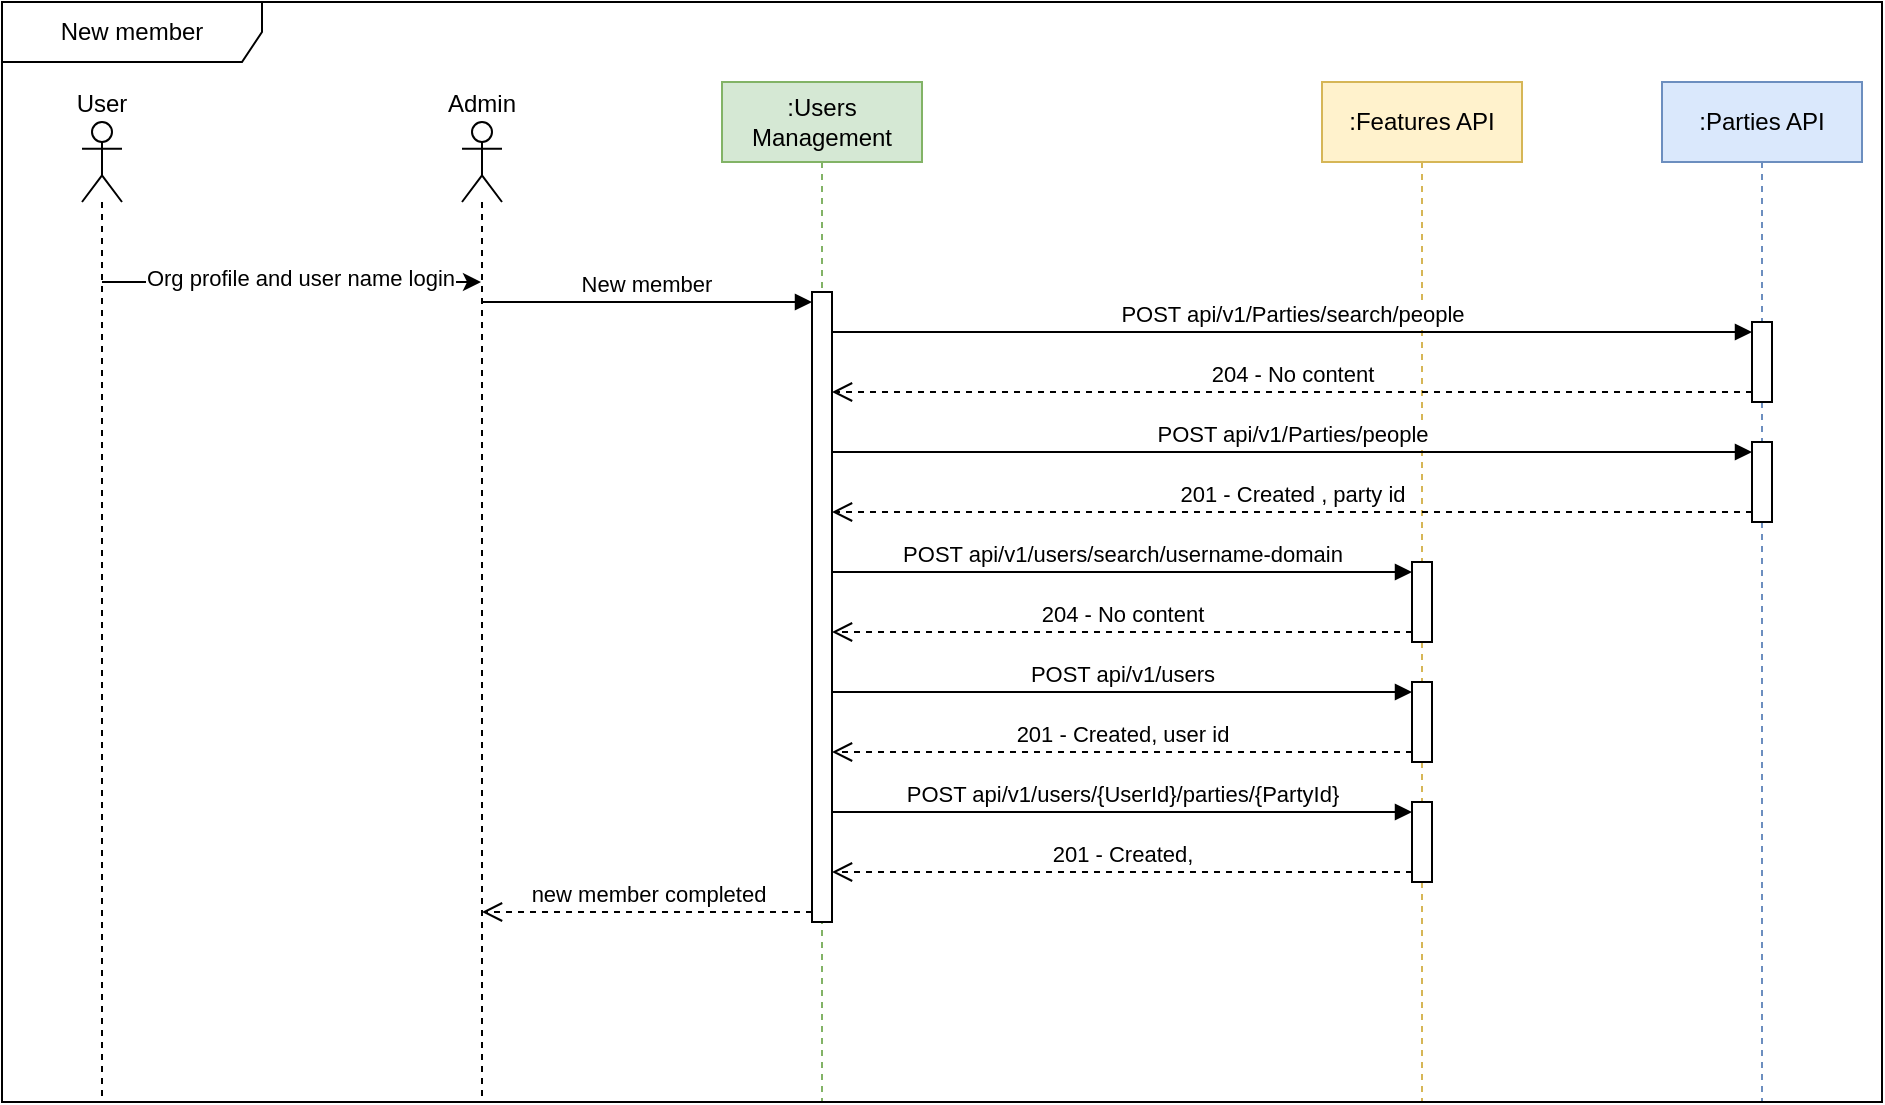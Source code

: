 <mxfile version="21.7.2" type="github">
  <diagram name="Page-1" id="2YBvvXClWsGukQMizWep">
    <mxGraphModel dx="1216" dy="558" grid="1" gridSize="10" guides="1" tooltips="1" connect="1" arrows="1" fold="1" page="1" pageScale="1" pageWidth="850" pageHeight="1100" math="0" shadow="0">
      <root>
        <mxCell id="0" />
        <mxCell id="1" parent="0" />
        <mxCell id="IPORaski806ezNV8seyP-15" style="edgeStyle=orthogonalEdgeStyle;rounded=0;orthogonalLoop=1;jettySize=auto;html=1;curved=0;" edge="1" parent="1" source="IPORaski806ezNV8seyP-13" target="IPORaski806ezNV8seyP-14">
          <mxGeometry relative="1" as="geometry">
            <Array as="points">
              <mxPoint x="190" y="200" />
              <mxPoint x="190" y="200" />
            </Array>
          </mxGeometry>
        </mxCell>
        <mxCell id="IPORaski806ezNV8seyP-16" value="Org profile and user name login" style="edgeLabel;html=1;align=center;verticalAlign=middle;resizable=0;points=[];" vertex="1" connectable="0" parent="IPORaski806ezNV8seyP-15">
          <mxGeometry x="0.045" y="2" relative="1" as="geometry">
            <mxPoint as="offset" />
          </mxGeometry>
        </mxCell>
        <mxCell id="IPORaski806ezNV8seyP-13" value="User" style="shape=umlLifeline;perimeter=lifelinePerimeter;whiteSpace=wrap;html=1;container=1;dropTarget=0;collapsible=0;recursiveResize=0;outlineConnect=0;portConstraint=eastwest;newEdgeStyle={&quot;curved&quot;:0,&quot;rounded&quot;:0};participant=umlActor;horizontal=1;verticalAlign=bottom;labelPosition=center;verticalLabelPosition=top;align=center;" vertex="1" parent="1">
          <mxGeometry x="50" y="120" width="20" height="490" as="geometry" />
        </mxCell>
        <mxCell id="IPORaski806ezNV8seyP-14" value="Admin" style="shape=umlLifeline;perimeter=lifelinePerimeter;whiteSpace=wrap;html=1;container=1;dropTarget=0;collapsible=0;recursiveResize=0;outlineConnect=0;portConstraint=eastwest;newEdgeStyle={&quot;curved&quot;:0,&quot;rounded&quot;:0};participant=umlActor;horizontal=1;verticalAlign=bottom;labelPosition=center;verticalLabelPosition=top;align=center;" vertex="1" parent="1">
          <mxGeometry x="240" y="120" width="20" height="490" as="geometry" />
        </mxCell>
        <mxCell id="IPORaski806ezNV8seyP-17" value=":Users Management" style="shape=umlLifeline;perimeter=lifelinePerimeter;whiteSpace=wrap;html=1;container=1;dropTarget=0;collapsible=0;recursiveResize=0;outlineConnect=0;portConstraint=eastwest;newEdgeStyle={&quot;curved&quot;:0,&quot;rounded&quot;:0};fillColor=#d5e8d4;strokeColor=#82b366;" vertex="1" parent="1">
          <mxGeometry x="370" y="100" width="100" height="510" as="geometry" />
        </mxCell>
        <mxCell id="IPORaski806ezNV8seyP-18" value="" style="html=1;points=[[0,0,0,0,5],[0,1,0,0,-5],[1,0,0,0,5],[1,1,0,0,-5]];perimeter=orthogonalPerimeter;outlineConnect=0;targetShapes=umlLifeline;portConstraint=eastwest;newEdgeStyle={&quot;curved&quot;:0,&quot;rounded&quot;:0};" vertex="1" parent="IPORaski806ezNV8seyP-17">
          <mxGeometry x="45" y="105" width="10" height="315" as="geometry" />
        </mxCell>
        <mxCell id="IPORaski806ezNV8seyP-19" value="New member" style="html=1;verticalAlign=bottom;endArrow=block;curved=0;rounded=0;entryX=0;entryY=0;entryDx=0;entryDy=5;" edge="1" target="IPORaski806ezNV8seyP-18" parent="1" source="IPORaski806ezNV8seyP-14">
          <mxGeometry x="-0.006" relative="1" as="geometry">
            <mxPoint x="330" y="225" as="sourcePoint" />
            <mxPoint as="offset" />
          </mxGeometry>
        </mxCell>
        <mxCell id="IPORaski806ezNV8seyP-20" value="new member completed" style="html=1;verticalAlign=bottom;endArrow=open;dashed=1;endSize=8;curved=0;rounded=0;exitX=0;exitY=1;exitDx=0;exitDy=-5;" edge="1" source="IPORaski806ezNV8seyP-18" parent="1" target="IPORaski806ezNV8seyP-14">
          <mxGeometry relative="1" as="geometry">
            <mxPoint x="345" y="295" as="targetPoint" />
          </mxGeometry>
        </mxCell>
        <mxCell id="IPORaski806ezNV8seyP-21" value=":Features API" style="shape=umlLifeline;perimeter=lifelinePerimeter;whiteSpace=wrap;html=1;container=1;dropTarget=0;collapsible=0;recursiveResize=0;outlineConnect=0;portConstraint=eastwest;newEdgeStyle={&quot;curved&quot;:0,&quot;rounded&quot;:0};fillColor=#fff2cc;strokeColor=#d6b656;" vertex="1" parent="1">
          <mxGeometry x="670" y="100" width="100" height="510" as="geometry" />
        </mxCell>
        <mxCell id="IPORaski806ezNV8seyP-23" value="" style="html=1;points=[[0,0,0,0,5],[0,1,0,0,-5],[1,0,0,0,5],[1,1,0,0,-5]];perimeter=orthogonalPerimeter;outlineConnect=0;targetShapes=umlLifeline;portConstraint=eastwest;newEdgeStyle={&quot;curved&quot;:0,&quot;rounded&quot;:0};" vertex="1" parent="IPORaski806ezNV8seyP-21">
          <mxGeometry x="45" y="240" width="10" height="40" as="geometry" />
        </mxCell>
        <mxCell id="IPORaski806ezNV8seyP-38" value="" style="html=1;points=[[0,0,0,0,5],[0,1,0,0,-5],[1,0,0,0,5],[1,1,0,0,-5]];perimeter=orthogonalPerimeter;outlineConnect=0;targetShapes=umlLifeline;portConstraint=eastwest;newEdgeStyle={&quot;curved&quot;:0,&quot;rounded&quot;:0};" vertex="1" parent="IPORaski806ezNV8seyP-21">
          <mxGeometry x="45" y="300" width="10" height="40" as="geometry" />
        </mxCell>
        <mxCell id="IPORaski806ezNV8seyP-41" value="" style="html=1;points=[[0,0,0,0,5],[0,1,0,0,-5],[1,0,0,0,5],[1,1,0,0,-5]];perimeter=orthogonalPerimeter;outlineConnect=0;targetShapes=umlLifeline;portConstraint=eastwest;newEdgeStyle={&quot;curved&quot;:0,&quot;rounded&quot;:0};" vertex="1" parent="IPORaski806ezNV8seyP-21">
          <mxGeometry x="45" y="360" width="10" height="40" as="geometry" />
        </mxCell>
        <mxCell id="IPORaski806ezNV8seyP-22" value=":Parties API" style="shape=umlLifeline;perimeter=lifelinePerimeter;whiteSpace=wrap;html=1;container=1;dropTarget=0;collapsible=0;recursiveResize=0;outlineConnect=0;portConstraint=eastwest;newEdgeStyle={&quot;curved&quot;:0,&quot;rounded&quot;:0};fillColor=#dae8fc;strokeColor=#6c8ebf;" vertex="1" parent="1">
          <mxGeometry x="840" y="100" width="100" height="510" as="geometry" />
        </mxCell>
        <mxCell id="IPORaski806ezNV8seyP-29" value="" style="html=1;points=[[0,0,0,0,5],[0,1,0,0,-5],[1,0,0,0,5],[1,1,0,0,-5]];perimeter=orthogonalPerimeter;outlineConnect=0;targetShapes=umlLifeline;portConstraint=eastwest;newEdgeStyle={&quot;curved&quot;:0,&quot;rounded&quot;:0};" vertex="1" parent="IPORaski806ezNV8seyP-22">
          <mxGeometry x="45" y="120" width="10" height="40" as="geometry" />
        </mxCell>
        <mxCell id="IPORaski806ezNV8seyP-35" value="" style="html=1;points=[[0,0,0,0,5],[0,1,0,0,-5],[1,0,0,0,5],[1,1,0,0,-5]];perimeter=orthogonalPerimeter;outlineConnect=0;targetShapes=umlLifeline;portConstraint=eastwest;newEdgeStyle={&quot;curved&quot;:0,&quot;rounded&quot;:0};" vertex="1" parent="IPORaski806ezNV8seyP-22">
          <mxGeometry x="45" y="180" width="10" height="40" as="geometry" />
        </mxCell>
        <mxCell id="IPORaski806ezNV8seyP-24" value="POST api/v1/users/search/username-domain" style="html=1;verticalAlign=bottom;endArrow=block;curved=0;rounded=0;entryX=0;entryY=0;entryDx=0;entryDy=5;" edge="1" target="IPORaski806ezNV8seyP-23" parent="1" source="IPORaski806ezNV8seyP-18">
          <mxGeometry relative="1" as="geometry">
            <mxPoint x="515" y="245" as="sourcePoint" />
          </mxGeometry>
        </mxCell>
        <mxCell id="IPORaski806ezNV8seyP-25" value="204 - No content" style="html=1;verticalAlign=bottom;endArrow=open;dashed=1;endSize=8;curved=0;rounded=0;exitX=0;exitY=1;exitDx=0;exitDy=-5;" edge="1" source="IPORaski806ezNV8seyP-23" parent="1" target="IPORaski806ezNV8seyP-18">
          <mxGeometry relative="1" as="geometry">
            <mxPoint x="515" y="315" as="targetPoint" />
          </mxGeometry>
        </mxCell>
        <mxCell id="IPORaski806ezNV8seyP-30" value="POST api/v1/Parties/search/people" style="html=1;verticalAlign=bottom;endArrow=block;curved=0;rounded=0;entryX=0;entryY=0;entryDx=0;entryDy=5;" edge="1" target="IPORaski806ezNV8seyP-29" parent="1" source="IPORaski806ezNV8seyP-18">
          <mxGeometry relative="1" as="geometry">
            <mxPoint x="815" y="305" as="sourcePoint" />
          </mxGeometry>
        </mxCell>
        <mxCell id="IPORaski806ezNV8seyP-31" value="204 - No content" style="html=1;verticalAlign=bottom;endArrow=open;dashed=1;endSize=8;curved=0;rounded=0;exitX=0;exitY=1;exitDx=0;exitDy=-5;" edge="1" source="IPORaski806ezNV8seyP-29" parent="1" target="IPORaski806ezNV8seyP-18">
          <mxGeometry relative="1" as="geometry">
            <mxPoint x="815" y="375" as="targetPoint" />
          </mxGeometry>
        </mxCell>
        <mxCell id="IPORaski806ezNV8seyP-36" value="POST api/v1/Parties/people" style="html=1;verticalAlign=bottom;endArrow=block;curved=0;rounded=0;entryX=0;entryY=0;entryDx=0;entryDy=5;" edge="1" target="IPORaski806ezNV8seyP-35" parent="1" source="IPORaski806ezNV8seyP-18">
          <mxGeometry relative="1" as="geometry">
            <mxPoint x="816" y="275" as="sourcePoint" />
          </mxGeometry>
        </mxCell>
        <mxCell id="IPORaski806ezNV8seyP-37" value="201 - Created , party id" style="html=1;verticalAlign=bottom;endArrow=open;dashed=1;endSize=8;curved=0;rounded=0;exitX=0;exitY=1;exitDx=0;exitDy=-5;" edge="1" source="IPORaski806ezNV8seyP-35" parent="1" target="IPORaski806ezNV8seyP-18">
          <mxGeometry relative="1" as="geometry">
            <mxPoint x="816" y="345" as="targetPoint" />
          </mxGeometry>
        </mxCell>
        <mxCell id="IPORaski806ezNV8seyP-39" value="POST api/v1/users" style="html=1;verticalAlign=bottom;endArrow=block;curved=0;rounded=0;entryX=0;entryY=0;entryDx=0;entryDy=5;" edge="1" target="IPORaski806ezNV8seyP-38" parent="1" source="IPORaski806ezNV8seyP-18">
          <mxGeometry relative="1" as="geometry">
            <mxPoint x="645" y="395" as="sourcePoint" />
          </mxGeometry>
        </mxCell>
        <mxCell id="IPORaski806ezNV8seyP-40" value="201 - Created, user id" style="html=1;verticalAlign=bottom;endArrow=open;dashed=1;endSize=8;curved=0;rounded=0;exitX=0;exitY=1;exitDx=0;exitDy=-5;" edge="1" source="IPORaski806ezNV8seyP-38" parent="1" target="IPORaski806ezNV8seyP-18">
          <mxGeometry relative="1" as="geometry">
            <mxPoint x="645" y="465" as="targetPoint" />
          </mxGeometry>
        </mxCell>
        <mxCell id="IPORaski806ezNV8seyP-42" value="POST api/v1/users/{UserId}/parties/{PartyId}" style="html=1;verticalAlign=bottom;endArrow=block;curved=0;rounded=0;entryX=0;entryY=0;entryDx=0;entryDy=5;" edge="1" target="IPORaski806ezNV8seyP-41" parent="1" source="IPORaski806ezNV8seyP-18">
          <mxGeometry relative="1" as="geometry">
            <mxPoint x="645" y="465" as="sourcePoint" />
          </mxGeometry>
        </mxCell>
        <mxCell id="IPORaski806ezNV8seyP-43" value="201 - Created," style="html=1;verticalAlign=bottom;endArrow=open;dashed=1;endSize=8;curved=0;rounded=0;exitX=0;exitY=1;exitDx=0;exitDy=-5;" edge="1" source="IPORaski806ezNV8seyP-41" parent="1" target="IPORaski806ezNV8seyP-18">
          <mxGeometry relative="1" as="geometry">
            <mxPoint x="645" y="535" as="targetPoint" />
          </mxGeometry>
        </mxCell>
        <mxCell id="IPORaski806ezNV8seyP-45" value="New member" style="shape=umlFrame;whiteSpace=wrap;html=1;pointerEvents=0;width=130;height=30;" vertex="1" parent="1">
          <mxGeometry x="10" y="60" width="940" height="550" as="geometry" />
        </mxCell>
      </root>
    </mxGraphModel>
  </diagram>
</mxfile>
